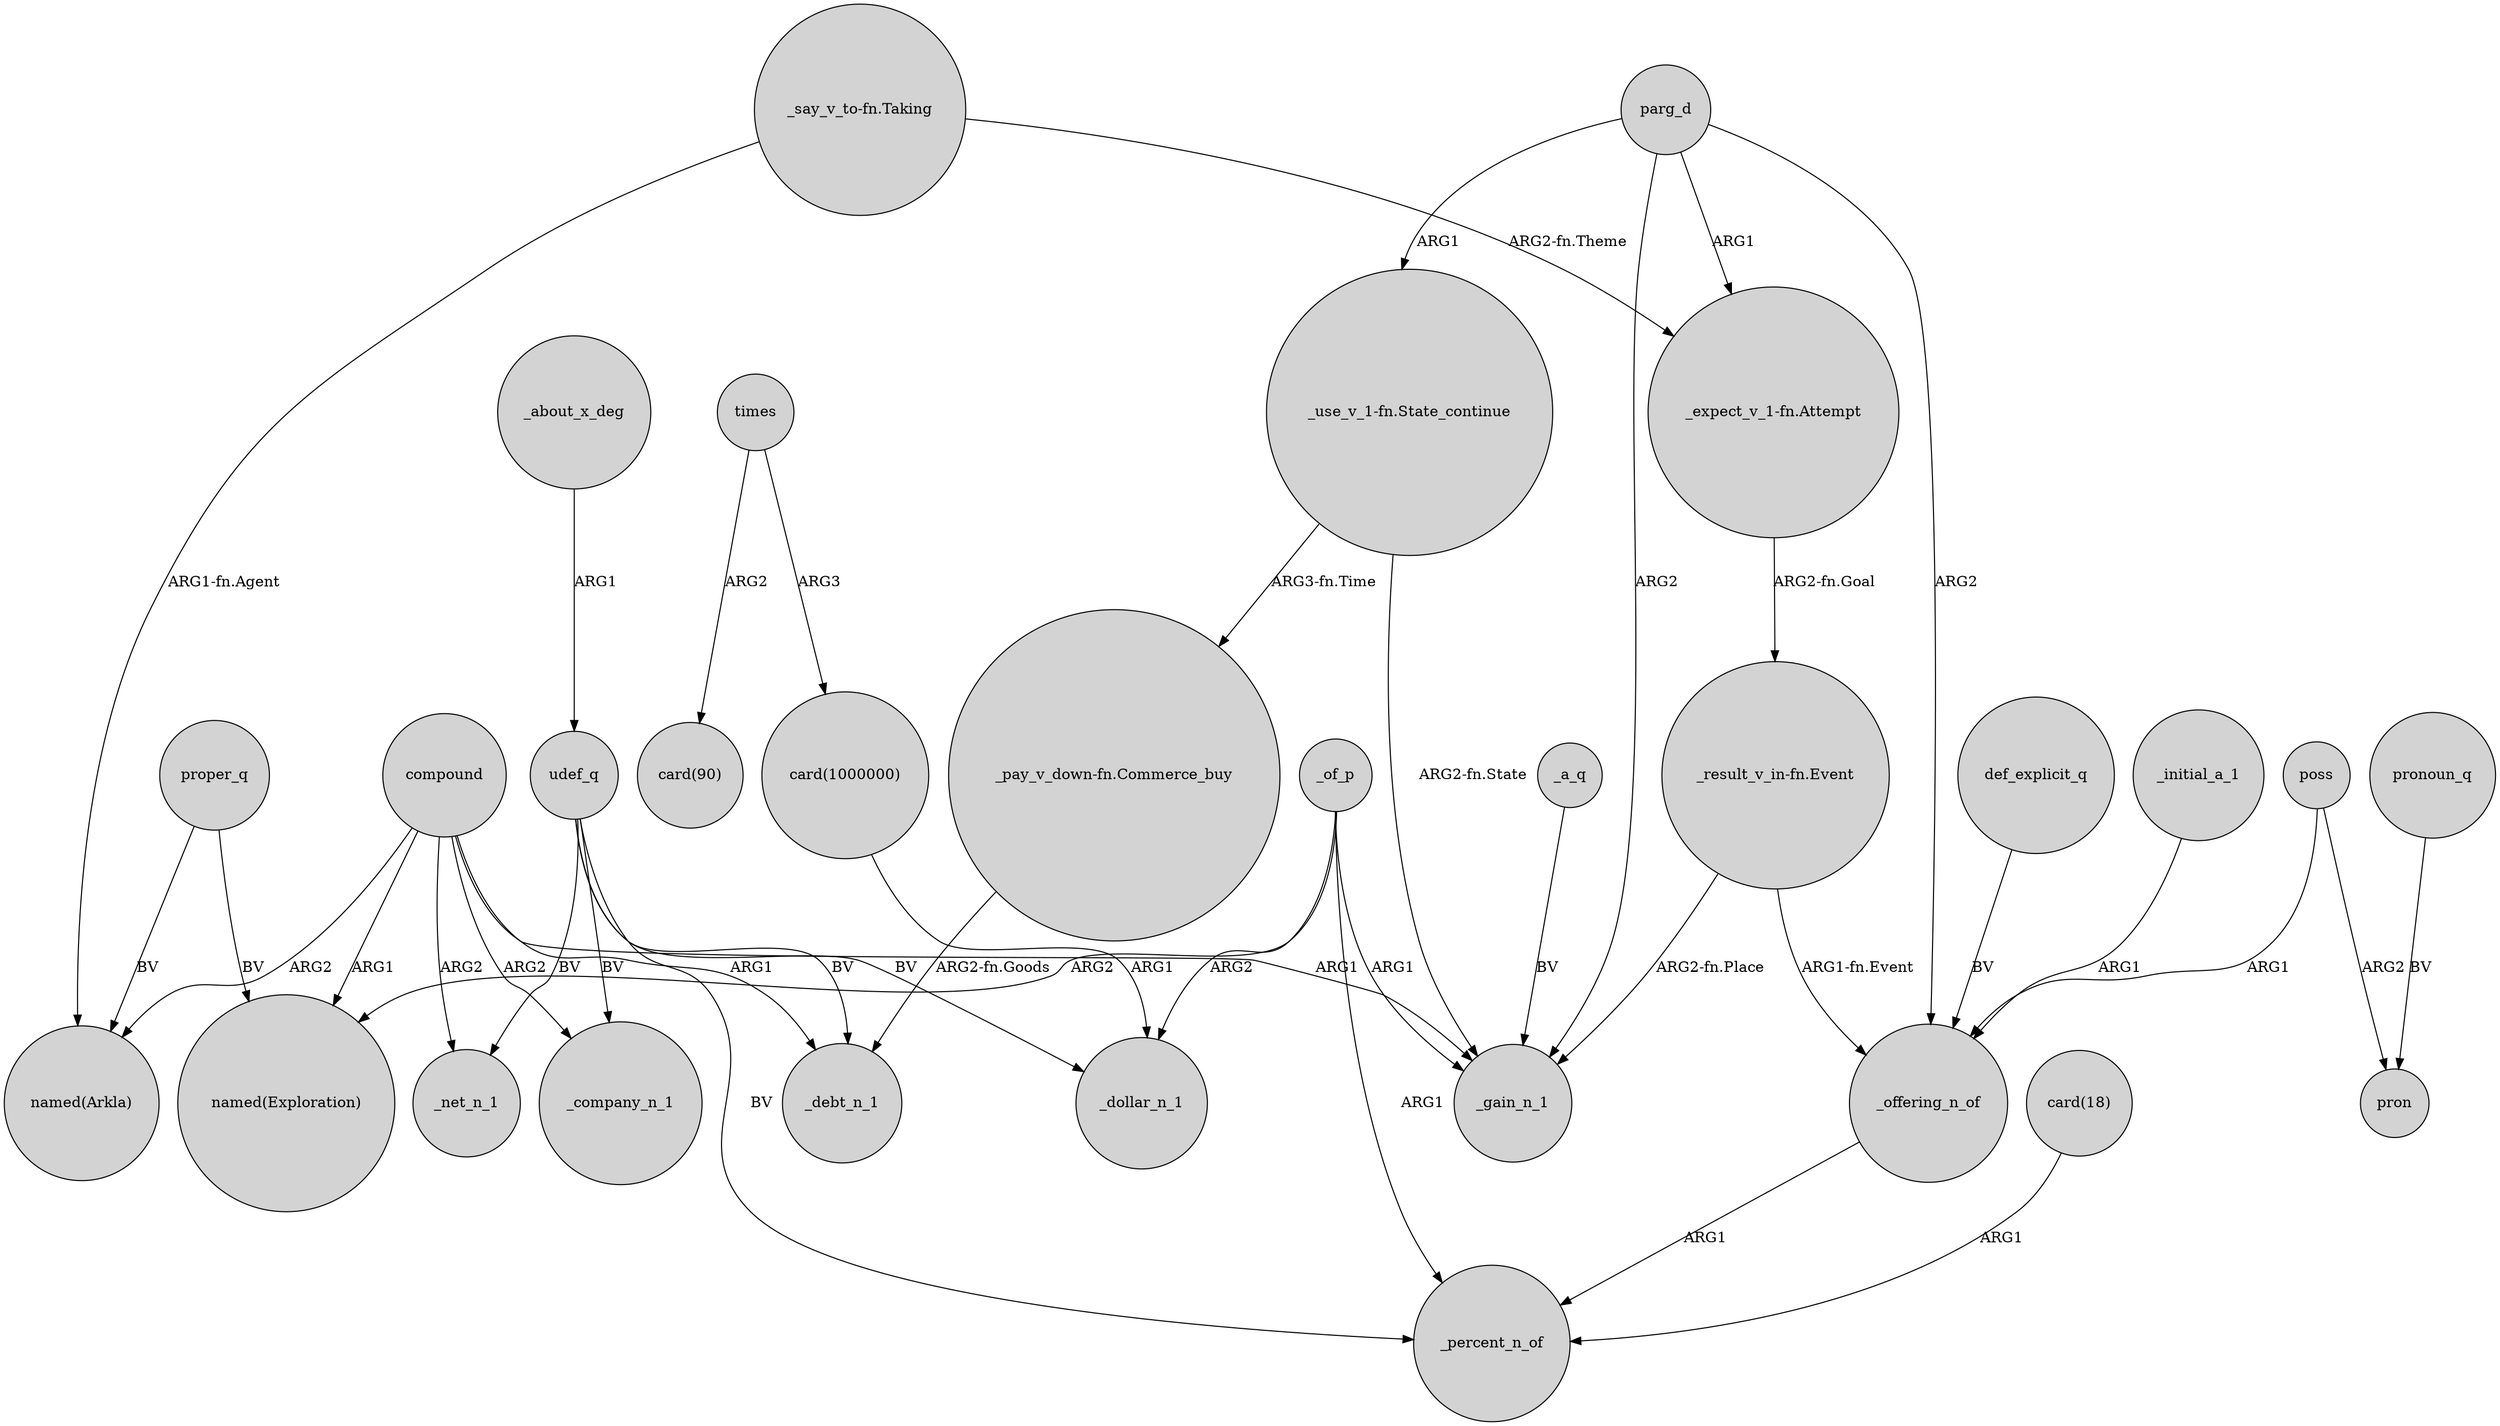 digraph {
	node [shape=circle style=filled]
	"_result_v_in-fn.Event" -> _gain_n_1 [label="ARG2-fn.Place"]
	compound -> _net_n_1 [label=ARG2]
	"_expect_v_1-fn.Attempt" -> "_result_v_in-fn.Event" [label="ARG2-fn.Goal"]
	_offering_n_of -> _percent_n_of [label=ARG1]
	compound -> _company_n_1 [label=ARG2]
	_of_p -> "named(Exploration)" [label=ARG2]
	"_pay_v_down-fn.Commerce_buy" -> _debt_n_1 [label="ARG2-fn.Goods"]
	"card(18)" -> _percent_n_of [label=ARG1]
	udef_q -> _company_n_1 [label=BV]
	"_use_v_1-fn.State_continue" -> _gain_n_1 [label="ARG2-fn.State"]
	"_use_v_1-fn.State_continue" -> "_pay_v_down-fn.Commerce_buy" [label="ARG3-fn.Time"]
	times -> "card(1000000)" [label=ARG3]
	compound -> "named(Exploration)" [label=ARG1]
	_of_p -> _percent_n_of [label=ARG1]
	parg_d -> _gain_n_1 [label=ARG2]
	_of_p -> _gain_n_1 [label=ARG1]
	_about_x_deg -> udef_q [label=ARG1]
	proper_q -> "named(Arkla)" [label=BV]
	_initial_a_1 -> _offering_n_of [label=ARG1]
	pronoun_q -> pron [label=BV]
	times -> "card(90)" [label=ARG2]
	poss -> pron [label=ARG2]
	proper_q -> "named(Exploration)" [label=BV]
	udef_q -> _debt_n_1 [label=BV]
	udef_q -> _percent_n_of [label=BV]
	def_explicit_q -> _offering_n_of [label=BV]
	udef_q -> _net_n_1 [label=BV]
	udef_q -> _dollar_n_1 [label=BV]
	compound -> "named(Arkla)" [label=ARG2]
	_a_q -> _gain_n_1 [label=BV]
	"card(1000000)" -> _dollar_n_1 [label=ARG1]
	poss -> _offering_n_of [label=ARG1]
	"_result_v_in-fn.Event" -> _offering_n_of [label="ARG1-fn.Event"]
	"_say_v_to-fn.Taking" -> "named(Arkla)" [label="ARG1-fn.Agent"]
	compound -> _gain_n_1 [label=ARG1]
	parg_d -> "_use_v_1-fn.State_continue" [label=ARG1]
	parg_d -> _offering_n_of [label=ARG2]
	_of_p -> _dollar_n_1 [label=ARG2]
	compound -> _debt_n_1 [label=ARG1]
	"_say_v_to-fn.Taking" -> "_expect_v_1-fn.Attempt" [label="ARG2-fn.Theme"]
	parg_d -> "_expect_v_1-fn.Attempt" [label=ARG1]
}
